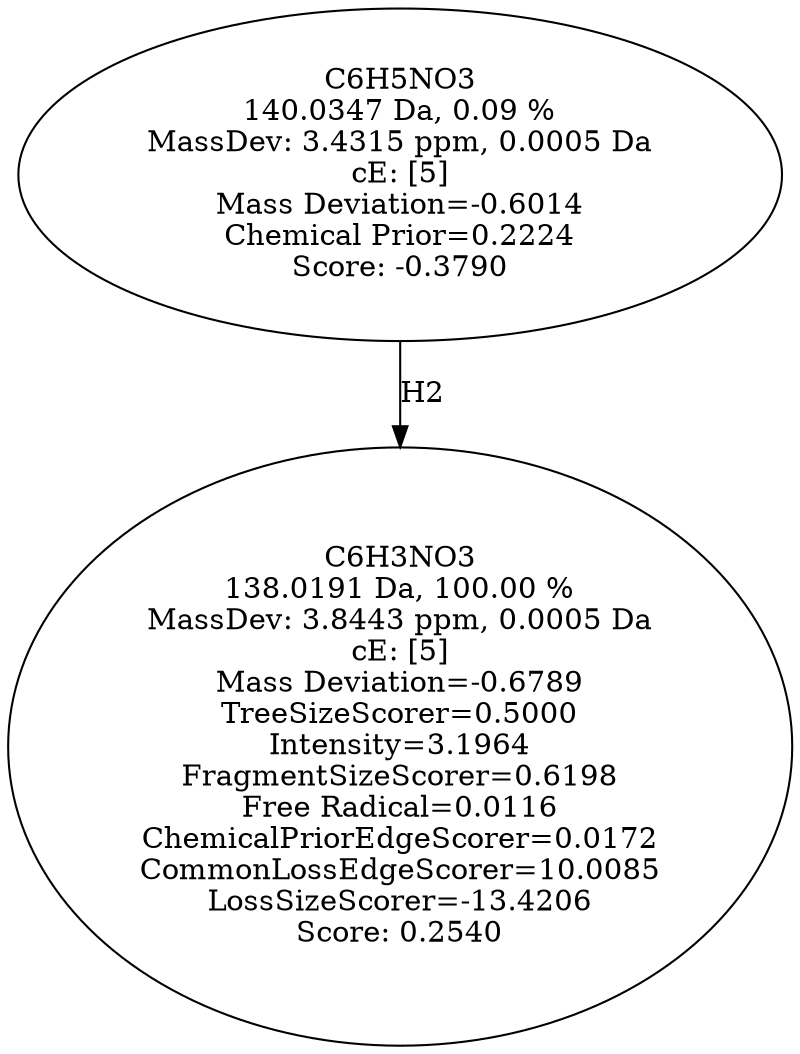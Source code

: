 strict digraph {
v1 [label="C6H3NO3\n138.0191 Da, 100.00 %\nMassDev: 3.8443 ppm, 0.0005 Da\ncE: [5]\nMass Deviation=-0.6789\nTreeSizeScorer=0.5000\nIntensity=3.1964\nFragmentSizeScorer=0.6198\nFree Radical=0.0116\nChemicalPriorEdgeScorer=0.0172\nCommonLossEdgeScorer=10.0085\nLossSizeScorer=-13.4206\nScore: 0.2540"];
v2 [label="C6H5NO3\n140.0347 Da, 0.09 %\nMassDev: 3.4315 ppm, 0.0005 Da\ncE: [5]\nMass Deviation=-0.6014\nChemical Prior=0.2224\nScore: -0.3790"];
v2 -> v1 [label="H2"];
}